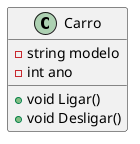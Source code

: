 @startuml
class Carro {
    - string modelo
    - int ano
    + void Ligar()
    + void Desligar()
}
@enduml

